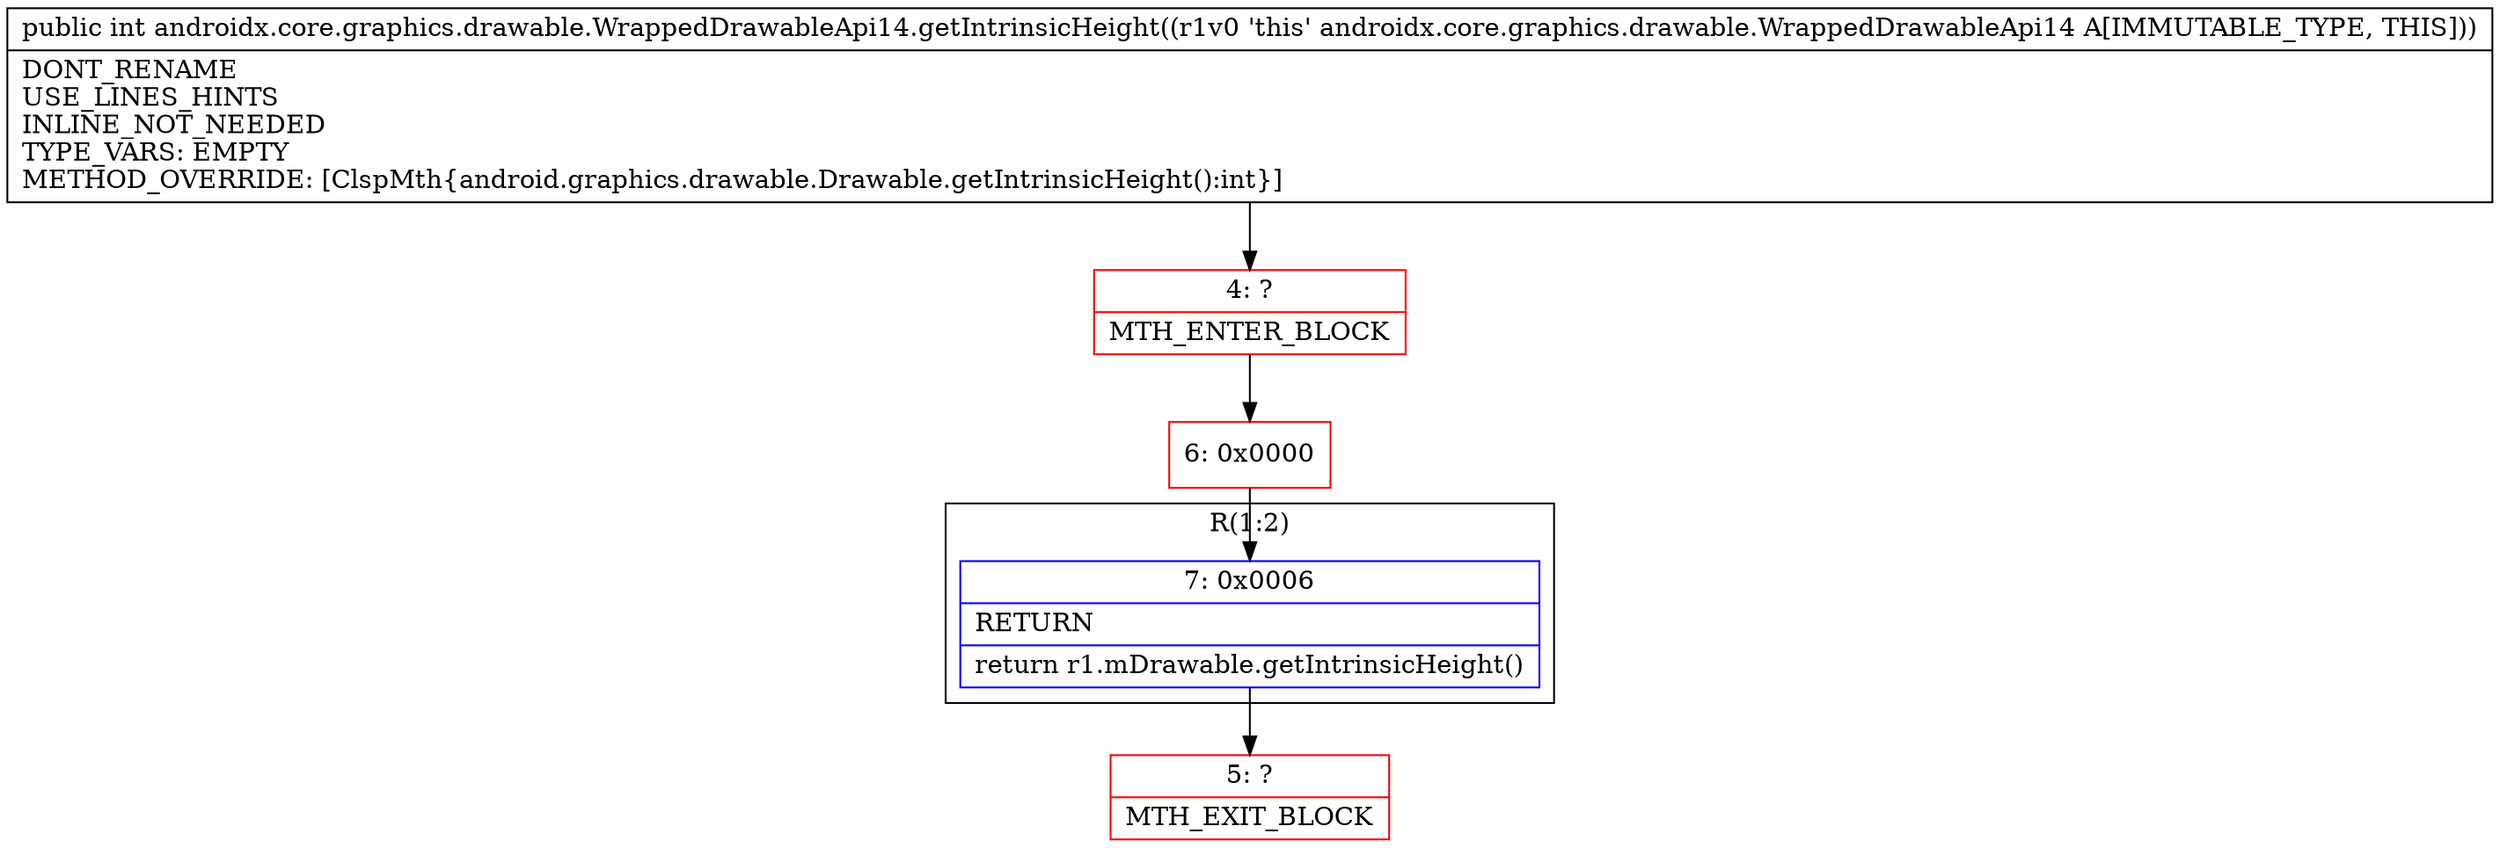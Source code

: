 digraph "CFG forandroidx.core.graphics.drawable.WrappedDrawableApi14.getIntrinsicHeight()I" {
subgraph cluster_Region_1450413076 {
label = "R(1:2)";
node [shape=record,color=blue];
Node_7 [shape=record,label="{7\:\ 0x0006|RETURN\l|return r1.mDrawable.getIntrinsicHeight()\l}"];
}
Node_4 [shape=record,color=red,label="{4\:\ ?|MTH_ENTER_BLOCK\l}"];
Node_6 [shape=record,color=red,label="{6\:\ 0x0000}"];
Node_5 [shape=record,color=red,label="{5\:\ ?|MTH_EXIT_BLOCK\l}"];
MethodNode[shape=record,label="{public int androidx.core.graphics.drawable.WrappedDrawableApi14.getIntrinsicHeight((r1v0 'this' androidx.core.graphics.drawable.WrappedDrawableApi14 A[IMMUTABLE_TYPE, THIS]))  | DONT_RENAME\lUSE_LINES_HINTS\lINLINE_NOT_NEEDED\lTYPE_VARS: EMPTY\lMETHOD_OVERRIDE: [ClspMth\{android.graphics.drawable.Drawable.getIntrinsicHeight():int\}]\l}"];
MethodNode -> Node_4;Node_7 -> Node_5;
Node_4 -> Node_6;
Node_6 -> Node_7;
}

